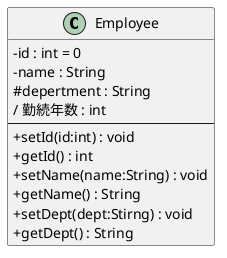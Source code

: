 @startuml class
    ' 可視性をアイコンにしないオプション
    skinparam classAttributeIconSize 0
    
    ' class A <<stereotype>> {}

    ' class B {
    '     - 属性1 : int
    '     - 属性2 : String
    ' }

    ' class C {
    '     ---
    '     + 操作1() : void
    '     + 操作2() : String
    ' }

    ' class D {
    '     - 属性1 : int
    '     - 属性2 : String
    '     ---
    '     +操作1() : void
    '     +操作2() : String
    ' }

    class Employee {
        - id : int = 0
        - name : String
        # depertment : String
        / 勤続年数 : int
        ---
        + setId(id:int) : void
        + getId() : int
        + setName(name:String) : void
        + getName() : String
        + setDept(dept:Stirng) : void
        + getDept() : String
    }
@enduml